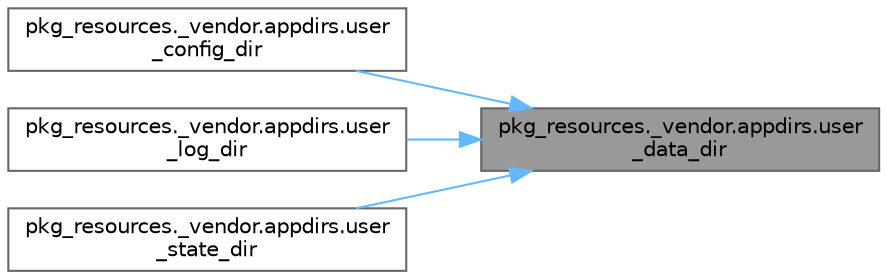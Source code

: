 digraph "pkg_resources._vendor.appdirs.user_data_dir"
{
 // LATEX_PDF_SIZE
  bgcolor="transparent";
  edge [fontname=Helvetica,fontsize=10,labelfontname=Helvetica,labelfontsize=10];
  node [fontname=Helvetica,fontsize=10,shape=box,height=0.2,width=0.4];
  rankdir="RL";
  Node1 [id="Node000001",label="pkg_resources._vendor.appdirs.user\l_data_dir",height=0.2,width=0.4,color="gray40", fillcolor="grey60", style="filled", fontcolor="black",tooltip=" "];
  Node1 -> Node2 [id="edge1_Node000001_Node000002",dir="back",color="steelblue1",style="solid",tooltip=" "];
  Node2 [id="Node000002",label="pkg_resources._vendor.appdirs.user\l_config_dir",height=0.2,width=0.4,color="grey40", fillcolor="white", style="filled",URL="$namespacepkg__resources_1_1__vendor_1_1appdirs.html#aec4c4ccb6dc9244ace34a97c8d81077b",tooltip=" "];
  Node1 -> Node3 [id="edge2_Node000001_Node000003",dir="back",color="steelblue1",style="solid",tooltip=" "];
  Node3 [id="Node000003",label="pkg_resources._vendor.appdirs.user\l_log_dir",height=0.2,width=0.4,color="grey40", fillcolor="white", style="filled",URL="$namespacepkg__resources_1_1__vendor_1_1appdirs.html#ae941a64f9fbfd411c84ff1e3ac02227a",tooltip=" "];
  Node1 -> Node4 [id="edge3_Node000001_Node000004",dir="back",color="steelblue1",style="solid",tooltip=" "];
  Node4 [id="Node000004",label="pkg_resources._vendor.appdirs.user\l_state_dir",height=0.2,width=0.4,color="grey40", fillcolor="white", style="filled",URL="$namespacepkg__resources_1_1__vendor_1_1appdirs.html#a4be358adfd090bd673e3813fc8fc08cf",tooltip=" "];
}
